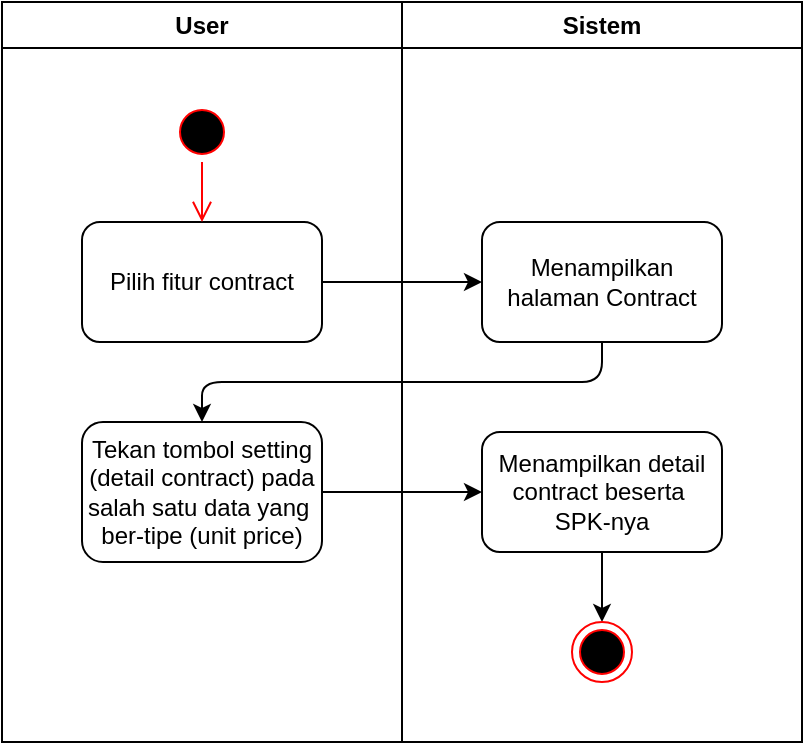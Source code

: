 <mxfile>
    <diagram id="kxd4G-dGoTuJjUTRxnBI" name="Page-1">
        <mxGraphModel dx="1072" dy="347" grid="1" gridSize="10" guides="1" tooltips="1" connect="1" arrows="1" fold="1" page="1" pageScale="1" pageWidth="850" pageHeight="1100" math="0" shadow="0">
            <root>
                <mxCell id="0"/>
                <mxCell id="1" parent="0"/>
                <mxCell id="2" value="User" style="swimlane;whiteSpace=wrap;html=1;" parent="1" vertex="1">
                    <mxGeometry x="120" y="120" width="200" height="370" as="geometry"/>
                </mxCell>
                <mxCell id="18" value="" style="ellipse;html=1;shape=startState;fillColor=#000000;strokeColor=#ff0000;" parent="2" vertex="1">
                    <mxGeometry x="85" y="50" width="30" height="30" as="geometry"/>
                </mxCell>
                <mxCell id="20" value="Pilih fitur contract" style="rounded=1;whiteSpace=wrap;html=1;" parent="2" vertex="1">
                    <mxGeometry x="40" y="110" width="120" height="60" as="geometry"/>
                </mxCell>
                <mxCell id="19" value="" style="edgeStyle=orthogonalEdgeStyle;html=1;verticalAlign=bottom;endArrow=open;endSize=8;strokeColor=#ff0000;entryX=0.5;entryY=0;entryDx=0;entryDy=0;" parent="2" source="18" target="20" edge="1">
                    <mxGeometry relative="1" as="geometry">
                        <mxPoint x="100" y="110" as="targetPoint"/>
                    </mxGeometry>
                </mxCell>
                <mxCell id="23" value="Tekan tombol setting (detail contract) pada salah satu data yang&amp;nbsp;&lt;div&gt;ber-tipe (unit price)&lt;/div&gt;" style="rounded=1;whiteSpace=wrap;html=1;" parent="2" vertex="1">
                    <mxGeometry x="40" y="210" width="120" height="70" as="geometry"/>
                </mxCell>
                <mxCell id="16" value="Sistem" style="swimlane;whiteSpace=wrap;html=1;" parent="1" vertex="1">
                    <mxGeometry x="320" y="120" width="200" height="370" as="geometry"/>
                </mxCell>
                <mxCell id="21" value="Menampilkan halaman Contract" style="rounded=1;whiteSpace=wrap;html=1;" parent="16" vertex="1">
                    <mxGeometry x="40" y="110" width="120" height="60" as="geometry"/>
                </mxCell>
                <mxCell id="33" value="" style="edgeStyle=none;html=1;" parent="16" source="25" target="30" edge="1">
                    <mxGeometry relative="1" as="geometry"/>
                </mxCell>
                <mxCell id="25" value="Menampilkan detail contract beserta&amp;nbsp;&lt;div&gt;SPK-nya&lt;/div&gt;" style="rounded=1;whiteSpace=wrap;html=1;" parent="16" vertex="1">
                    <mxGeometry x="40" y="215" width="120" height="60" as="geometry"/>
                </mxCell>
                <mxCell id="30" value="" style="ellipse;html=1;shape=endState;fillColor=#000000;strokeColor=#ff0000;" parent="16" vertex="1">
                    <mxGeometry x="85" y="310" width="30" height="30" as="geometry"/>
                </mxCell>
                <mxCell id="22" value="" style="edgeStyle=none;html=1;" parent="1" source="20" target="21" edge="1">
                    <mxGeometry relative="1" as="geometry"/>
                </mxCell>
                <mxCell id="24" value="" style="edgeStyle=none;html=1;entryX=0.5;entryY=0;entryDx=0;entryDy=0;exitX=0.5;exitY=1;exitDx=0;exitDy=0;" parent="1" source="21" target="23" edge="1">
                    <mxGeometry relative="1" as="geometry">
                        <Array as="points">
                            <mxPoint x="420" y="310"/>
                            <mxPoint x="220" y="310"/>
                        </Array>
                    </mxGeometry>
                </mxCell>
                <mxCell id="26" value="" style="edgeStyle=none;html=1;" parent="1" source="23" target="25" edge="1">
                    <mxGeometry relative="1" as="geometry"/>
                </mxCell>
            </root>
        </mxGraphModel>
    </diagram>
</mxfile>